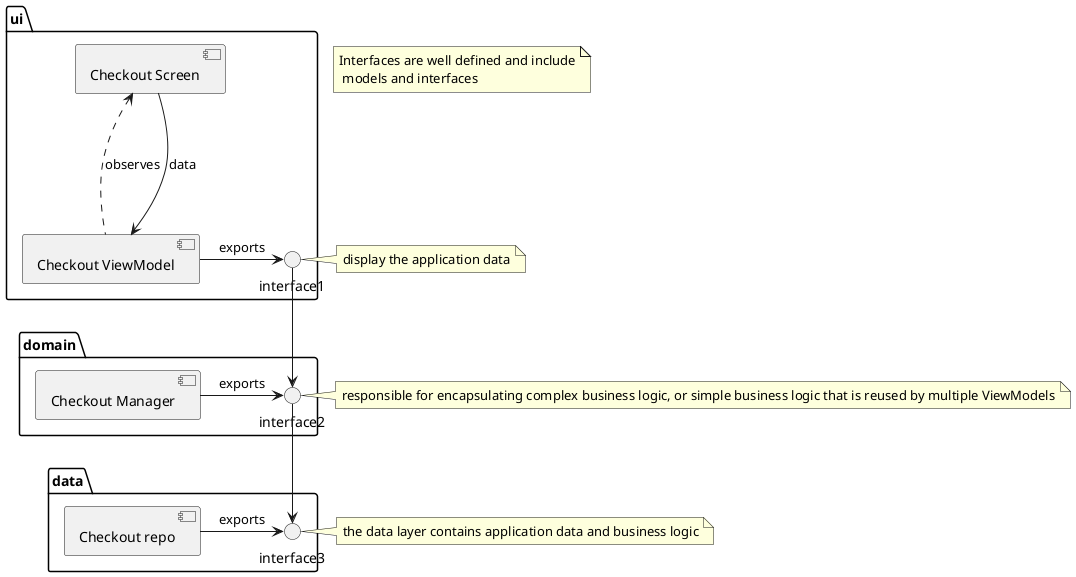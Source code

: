 @startuml
package ui {
    [Checkout Screen]
    [Checkout ViewModel]
    interface interface1
}
note right
 display the application data
endnote
package domain {
    [Checkout Manager]
    interface interface2
}
note right
    responsible for encapsulating complex business logic, or simple business logic that is reused by multiple ViewModels
endnote
package data {
    [Checkout repo]
    interface interface3
 }
note right
     the data layer contains application data and business logic
end note

note "Interfaces are well defined and include\n models and interfaces" as note1

[interface1] -down-> [interface2]
[interface2] -down-> [interface3]
[Checkout ViewModel] -right-> [interface1] : exports
[Checkout Manager] -right-> [interface2] : exports
[Checkout repo] -right-> [interface3] : exports
[Checkout ViewModel] -up..> [Checkout Screen] : observes
[Checkout Screen] -down-> [Checkout ViewModel] : data


@enduml